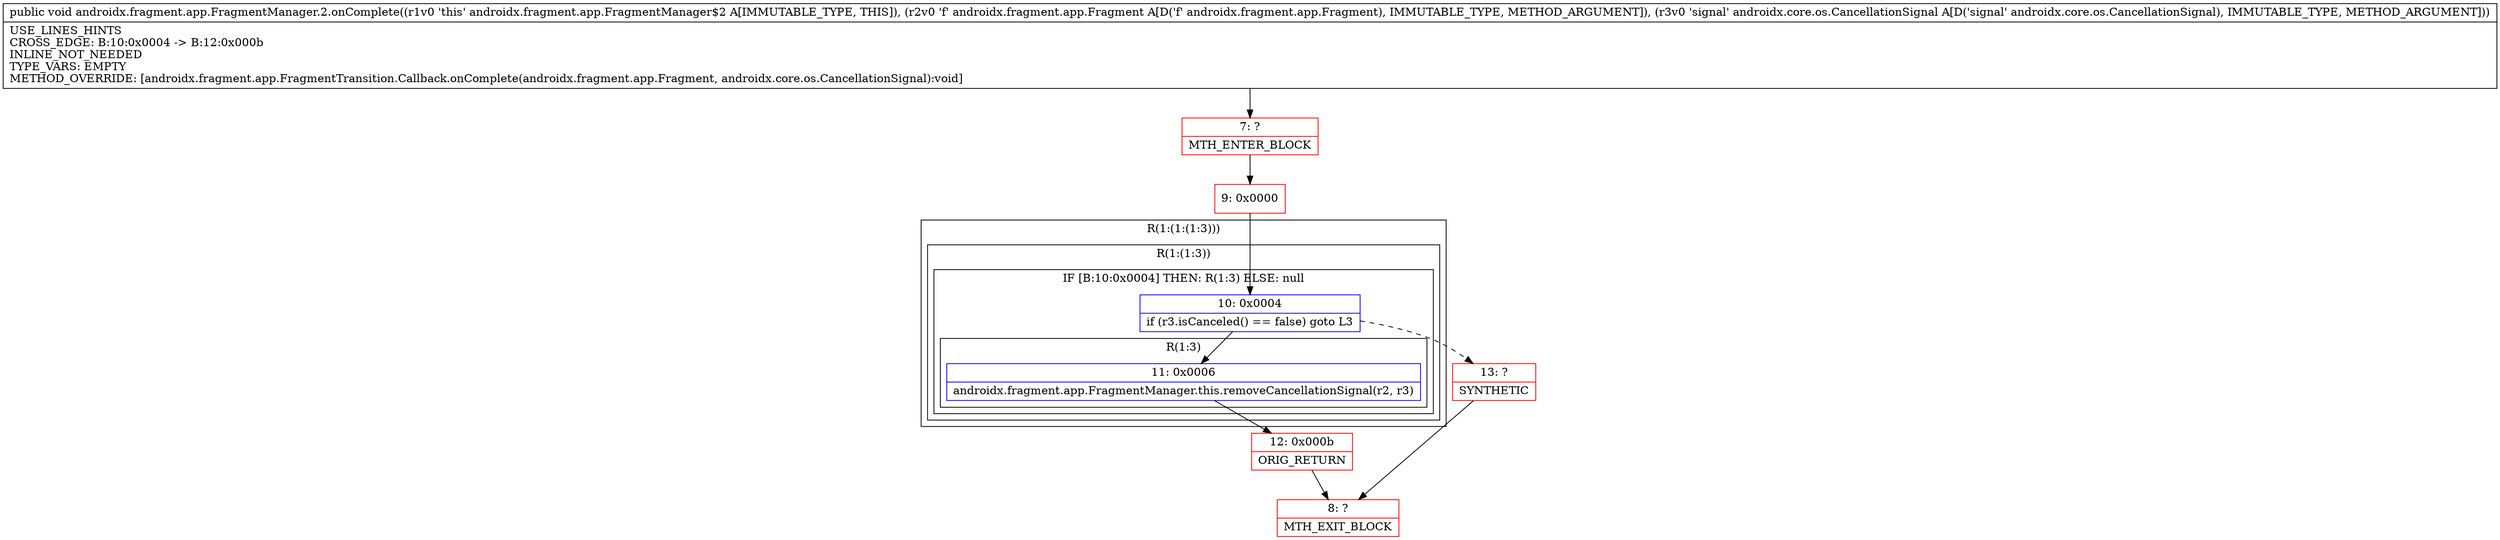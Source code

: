 digraph "CFG forandroidx.fragment.app.FragmentManager.2.onComplete(Landroidx\/fragment\/app\/Fragment;Landroidx\/core\/os\/CancellationSignal;)V" {
subgraph cluster_Region_1369036603 {
label = "R(1:(1:(1:3)))";
node [shape=record,color=blue];
subgraph cluster_Region_338585130 {
label = "R(1:(1:3))";
node [shape=record,color=blue];
subgraph cluster_IfRegion_9700086 {
label = "IF [B:10:0x0004] THEN: R(1:3) ELSE: null";
node [shape=record,color=blue];
Node_10 [shape=record,label="{10\:\ 0x0004|if (r3.isCanceled() == false) goto L3\l}"];
subgraph cluster_Region_1365753622 {
label = "R(1:3)";
node [shape=record,color=blue];
Node_11 [shape=record,label="{11\:\ 0x0006|androidx.fragment.app.FragmentManager.this.removeCancellationSignal(r2, r3)\l}"];
}
}
}
}
Node_7 [shape=record,color=red,label="{7\:\ ?|MTH_ENTER_BLOCK\l}"];
Node_9 [shape=record,color=red,label="{9\:\ 0x0000}"];
Node_12 [shape=record,color=red,label="{12\:\ 0x000b|ORIG_RETURN\l}"];
Node_8 [shape=record,color=red,label="{8\:\ ?|MTH_EXIT_BLOCK\l}"];
Node_13 [shape=record,color=red,label="{13\:\ ?|SYNTHETIC\l}"];
MethodNode[shape=record,label="{public void androidx.fragment.app.FragmentManager.2.onComplete((r1v0 'this' androidx.fragment.app.FragmentManager$2 A[IMMUTABLE_TYPE, THIS]), (r2v0 'f' androidx.fragment.app.Fragment A[D('f' androidx.fragment.app.Fragment), IMMUTABLE_TYPE, METHOD_ARGUMENT]), (r3v0 'signal' androidx.core.os.CancellationSignal A[D('signal' androidx.core.os.CancellationSignal), IMMUTABLE_TYPE, METHOD_ARGUMENT]))  | USE_LINES_HINTS\lCROSS_EDGE: B:10:0x0004 \-\> B:12:0x000b\lINLINE_NOT_NEEDED\lTYPE_VARS: EMPTY\lMETHOD_OVERRIDE: [androidx.fragment.app.FragmentTransition.Callback.onComplete(androidx.fragment.app.Fragment, androidx.core.os.CancellationSignal):void]\l}"];
MethodNode -> Node_7;Node_10 -> Node_11;
Node_10 -> Node_13[style=dashed];
Node_11 -> Node_12;
Node_7 -> Node_9;
Node_9 -> Node_10;
Node_12 -> Node_8;
Node_13 -> Node_8;
}

